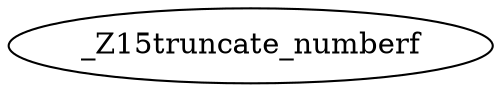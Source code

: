 digraph CallGraph {
    // Nodes
    _Z15truncate_numberf [label="_Z15truncate_numberf"];

    // Edges
}
